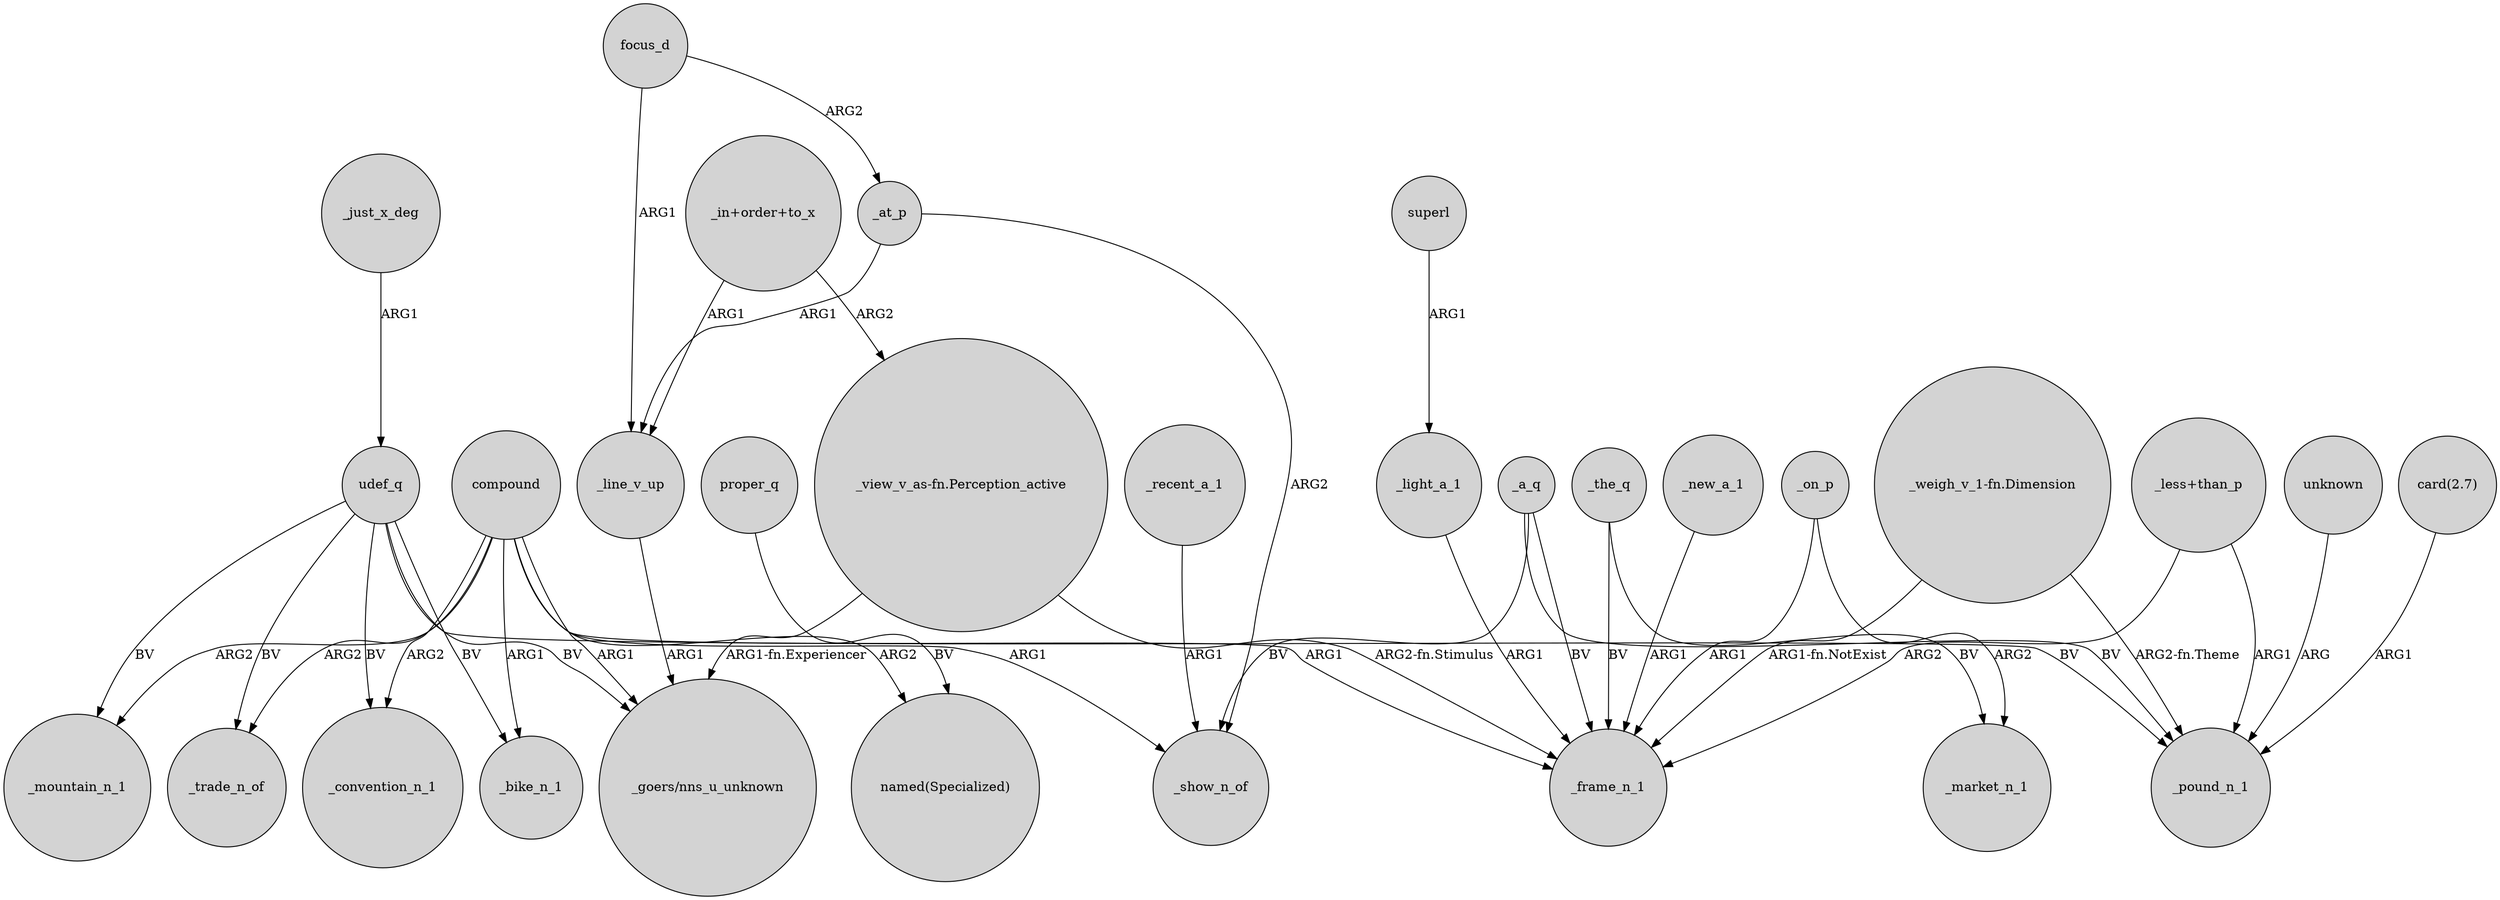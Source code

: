 digraph {
	node [shape=circle style=filled]
	udef_q -> _trade_n_of [label=BV]
	_just_x_deg -> udef_q [label=ARG1]
	compound -> _mountain_n_1 [label=ARG2]
	_line_v_up -> "_goers/nns_u_unknown" [label=ARG1]
	_a_q -> _frame_n_1 [label=BV]
	compound -> _convention_n_1 [label=ARG2]
	"_weigh_v_1-fn.Dimension" -> _pound_n_1 [label="ARG2-fn.Theme"]
	compound -> _frame_n_1 [label=ARG1]
	"_view_v_as-fn.Perception_active" -> _frame_n_1 [label="ARG2-fn.Stimulus"]
	_on_p -> _market_n_1 [label=ARG2]
	_on_p -> _frame_n_1 [label=ARG1]
	"_view_v_as-fn.Perception_active" -> "_goers/nns_u_unknown" [label="ARG1-fn.Experiencer"]
	udef_q -> _bike_n_1 [label=BV]
	focus_d -> _at_p [label=ARG2]
	"_weigh_v_1-fn.Dimension" -> _frame_n_1 [label="ARG1-fn.NotExist"]
	unknown -> _pound_n_1 [label=ARG]
	_the_q -> _frame_n_1 [label=BV]
	_new_a_1 -> _frame_n_1 [label=ARG1]
	_a_q -> _show_n_of [label=BV]
	"_less+than_p" -> _frame_n_1 [label=ARG2]
	_at_p -> _show_n_of [label=ARG2]
	_a_q -> _pound_n_1 [label=BV]
	udef_q -> _pound_n_1 [label=BV]
	compound -> _show_n_of [label=ARG1]
	udef_q -> "_goers/nns_u_unknown" [label=BV]
	focus_d -> _line_v_up [label=ARG1]
	compound -> _trade_n_of [label=ARG2]
	_light_a_1 -> _frame_n_1 [label=ARG1]
	compound -> "named(Specialized)" [label=ARG2]
	"_in+order+to_x" -> _line_v_up [label=ARG1]
	_at_p -> _line_v_up [label=ARG1]
	_recent_a_1 -> _show_n_of [label=ARG1]
	proper_q -> "named(Specialized)" [label=BV]
	compound -> "_goers/nns_u_unknown" [label=ARG1]
	"card(2.7)" -> _pound_n_1 [label=ARG1]
	udef_q -> _mountain_n_1 [label=BV]
	"_less+than_p" -> _pound_n_1 [label=ARG1]
	_the_q -> _market_n_1 [label=BV]
	"_in+order+to_x" -> "_view_v_as-fn.Perception_active" [label=ARG2]
	udef_q -> _convention_n_1 [label=BV]
	compound -> _bike_n_1 [label=ARG1]
	superl -> _light_a_1 [label=ARG1]
}
